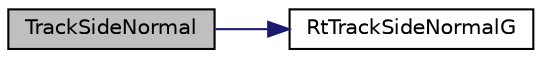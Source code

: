 digraph "TrackSideNormal"
{
  edge [fontname="Helvetica",fontsize="10",labelfontname="Helvetica",labelfontsize="10"];
  node [fontname="Helvetica",fontsize="10",shape=record];
  rankdir="LR";
  Node1 [label="TrackSideNormal",height=0.2,width=0.4,color="black", fillcolor="grey75", style="filled", fontcolor="black"];
  Node1 -> Node2 [color="midnightblue",fontsize="10",style="solid",fontname="Helvetica"];
  Node2 [label="RtTrackSideNormalG",height=0.2,width=0.4,color="black", fillcolor="white", style="filled",URL="$group__tracktools.html#gadc69cad67efb7260c744318894de99f1",tooltip="Give the normal vector of the border of the track including the sides. "];
}
